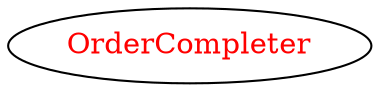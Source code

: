 digraph dependencyGraph {
 concentrate=true;
 ranksep="2.0";
 rankdir="LR"; 
 splines="ortho";
"OrderCompleter" [fontcolor="red"];
}
